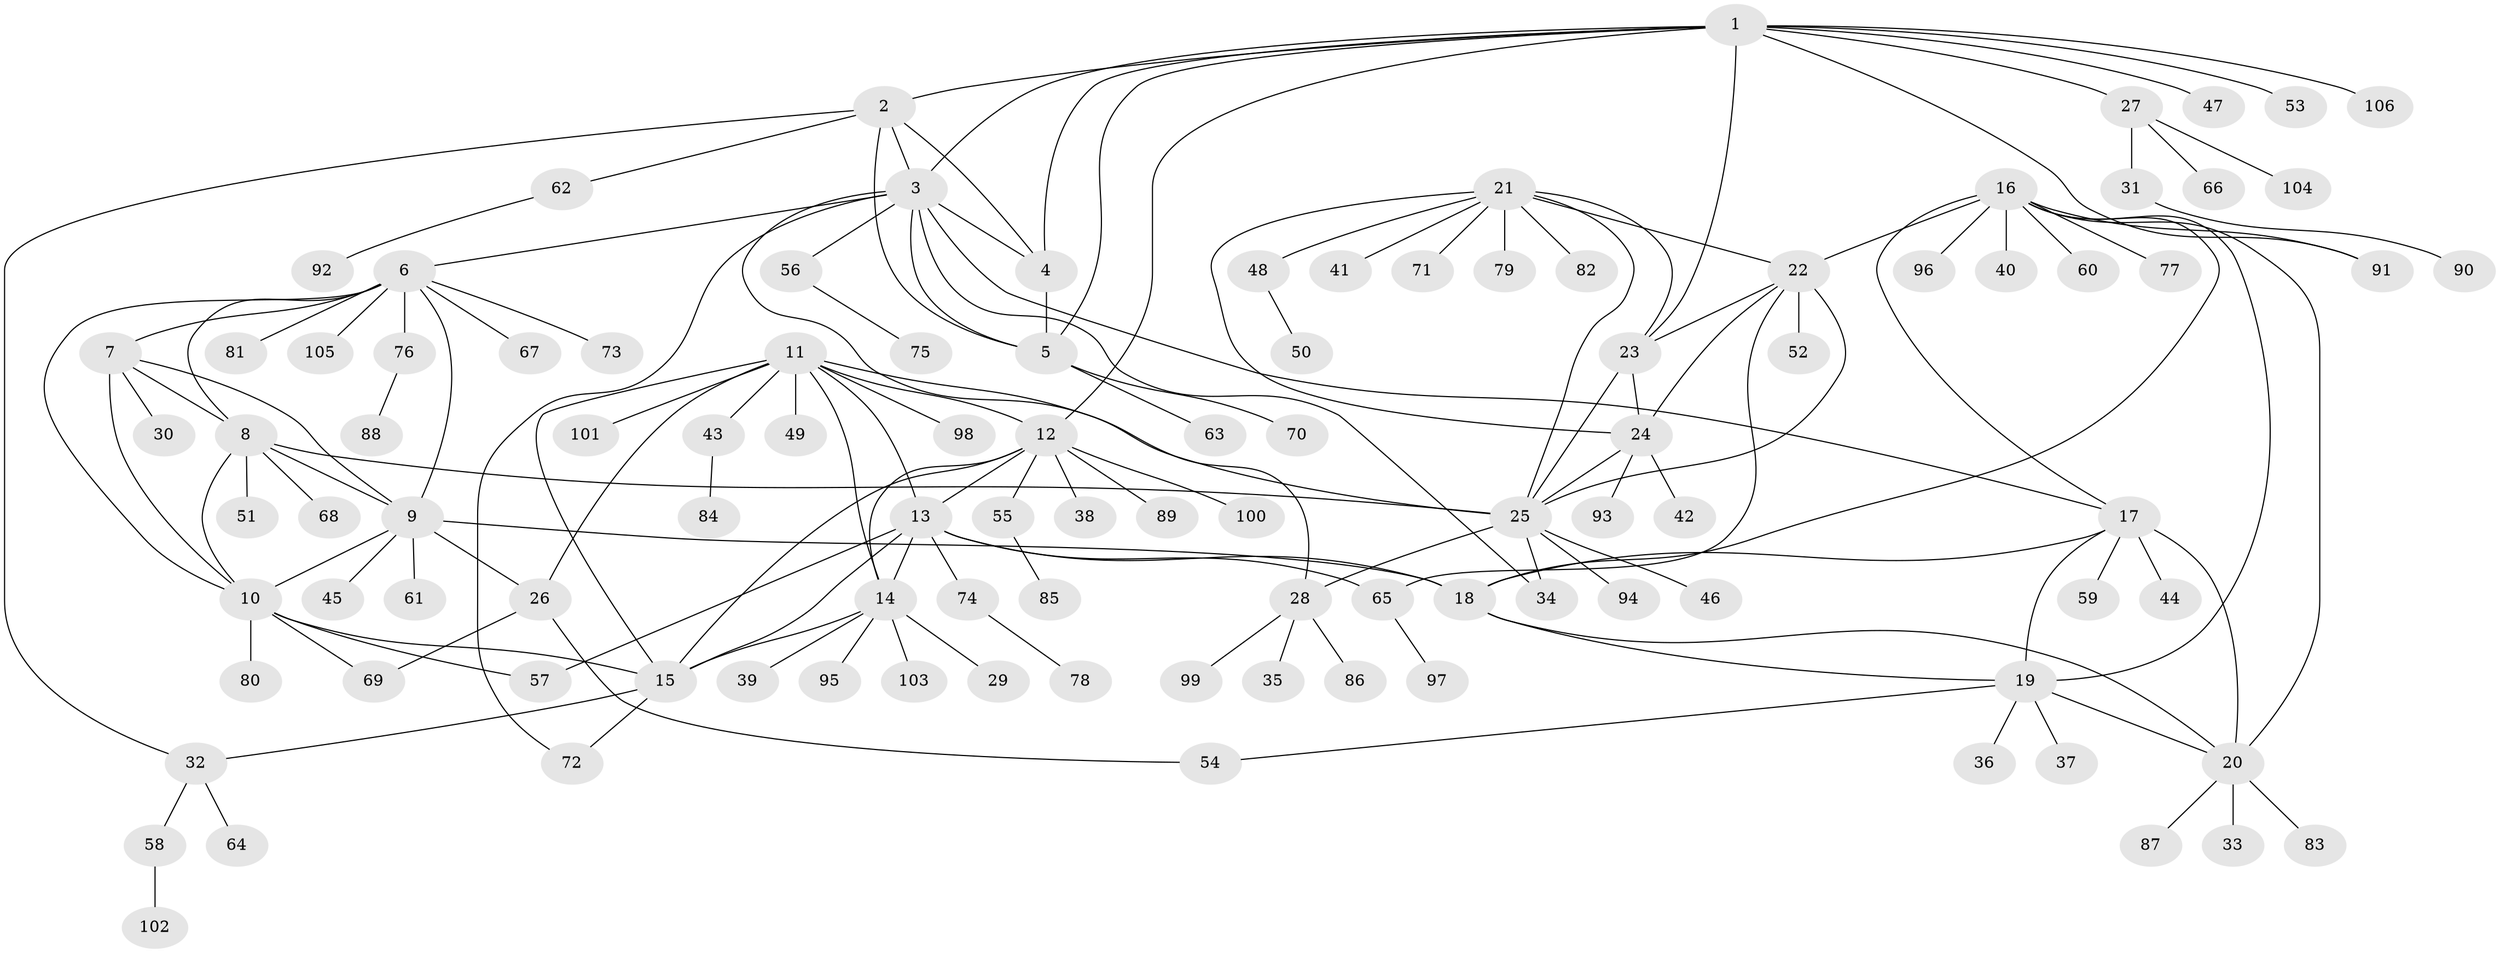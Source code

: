 // Generated by graph-tools (version 1.1) at 2025/37/03/09/25 02:37:27]
// undirected, 106 vertices, 151 edges
graph export_dot {
graph [start="1"]
  node [color=gray90,style=filled];
  1;
  2;
  3;
  4;
  5;
  6;
  7;
  8;
  9;
  10;
  11;
  12;
  13;
  14;
  15;
  16;
  17;
  18;
  19;
  20;
  21;
  22;
  23;
  24;
  25;
  26;
  27;
  28;
  29;
  30;
  31;
  32;
  33;
  34;
  35;
  36;
  37;
  38;
  39;
  40;
  41;
  42;
  43;
  44;
  45;
  46;
  47;
  48;
  49;
  50;
  51;
  52;
  53;
  54;
  55;
  56;
  57;
  58;
  59;
  60;
  61;
  62;
  63;
  64;
  65;
  66;
  67;
  68;
  69;
  70;
  71;
  72;
  73;
  74;
  75;
  76;
  77;
  78;
  79;
  80;
  81;
  82;
  83;
  84;
  85;
  86;
  87;
  88;
  89;
  90;
  91;
  92;
  93;
  94;
  95;
  96;
  97;
  98;
  99;
  100;
  101;
  102;
  103;
  104;
  105;
  106;
  1 -- 2;
  1 -- 3;
  1 -- 4;
  1 -- 5;
  1 -- 12;
  1 -- 23;
  1 -- 27;
  1 -- 47;
  1 -- 53;
  1 -- 91;
  1 -- 106;
  2 -- 3;
  2 -- 4;
  2 -- 5;
  2 -- 32;
  2 -- 62;
  3 -- 4;
  3 -- 5;
  3 -- 6;
  3 -- 17;
  3 -- 28;
  3 -- 34;
  3 -- 56;
  3 -- 72;
  4 -- 5;
  5 -- 63;
  5 -- 70;
  6 -- 7;
  6 -- 8;
  6 -- 9;
  6 -- 10;
  6 -- 67;
  6 -- 73;
  6 -- 76;
  6 -- 81;
  6 -- 105;
  7 -- 8;
  7 -- 9;
  7 -- 10;
  7 -- 30;
  8 -- 9;
  8 -- 10;
  8 -- 25;
  8 -- 51;
  8 -- 68;
  9 -- 10;
  9 -- 18;
  9 -- 26;
  9 -- 45;
  9 -- 61;
  10 -- 15;
  10 -- 57;
  10 -- 69;
  10 -- 80;
  11 -- 12;
  11 -- 13;
  11 -- 14;
  11 -- 15;
  11 -- 25;
  11 -- 26;
  11 -- 43;
  11 -- 49;
  11 -- 98;
  11 -- 101;
  12 -- 13;
  12 -- 14;
  12 -- 15;
  12 -- 38;
  12 -- 55;
  12 -- 89;
  12 -- 100;
  13 -- 14;
  13 -- 15;
  13 -- 18;
  13 -- 57;
  13 -- 65;
  13 -- 74;
  14 -- 15;
  14 -- 29;
  14 -- 39;
  14 -- 95;
  14 -- 103;
  15 -- 32;
  15 -- 72;
  16 -- 17;
  16 -- 18;
  16 -- 19;
  16 -- 20;
  16 -- 22;
  16 -- 40;
  16 -- 60;
  16 -- 77;
  16 -- 91;
  16 -- 96;
  17 -- 18;
  17 -- 19;
  17 -- 20;
  17 -- 44;
  17 -- 59;
  18 -- 19;
  18 -- 20;
  19 -- 20;
  19 -- 36;
  19 -- 37;
  19 -- 54;
  20 -- 33;
  20 -- 83;
  20 -- 87;
  21 -- 22;
  21 -- 23;
  21 -- 24;
  21 -- 25;
  21 -- 41;
  21 -- 48;
  21 -- 71;
  21 -- 79;
  21 -- 82;
  22 -- 23;
  22 -- 24;
  22 -- 25;
  22 -- 52;
  22 -- 65;
  23 -- 24;
  23 -- 25;
  24 -- 25;
  24 -- 42;
  24 -- 93;
  25 -- 28;
  25 -- 34;
  25 -- 46;
  25 -- 94;
  26 -- 54;
  26 -- 69;
  27 -- 31;
  27 -- 66;
  27 -- 104;
  28 -- 35;
  28 -- 86;
  28 -- 99;
  31 -- 90;
  32 -- 58;
  32 -- 64;
  43 -- 84;
  48 -- 50;
  55 -- 85;
  56 -- 75;
  58 -- 102;
  62 -- 92;
  65 -- 97;
  74 -- 78;
  76 -- 88;
}
